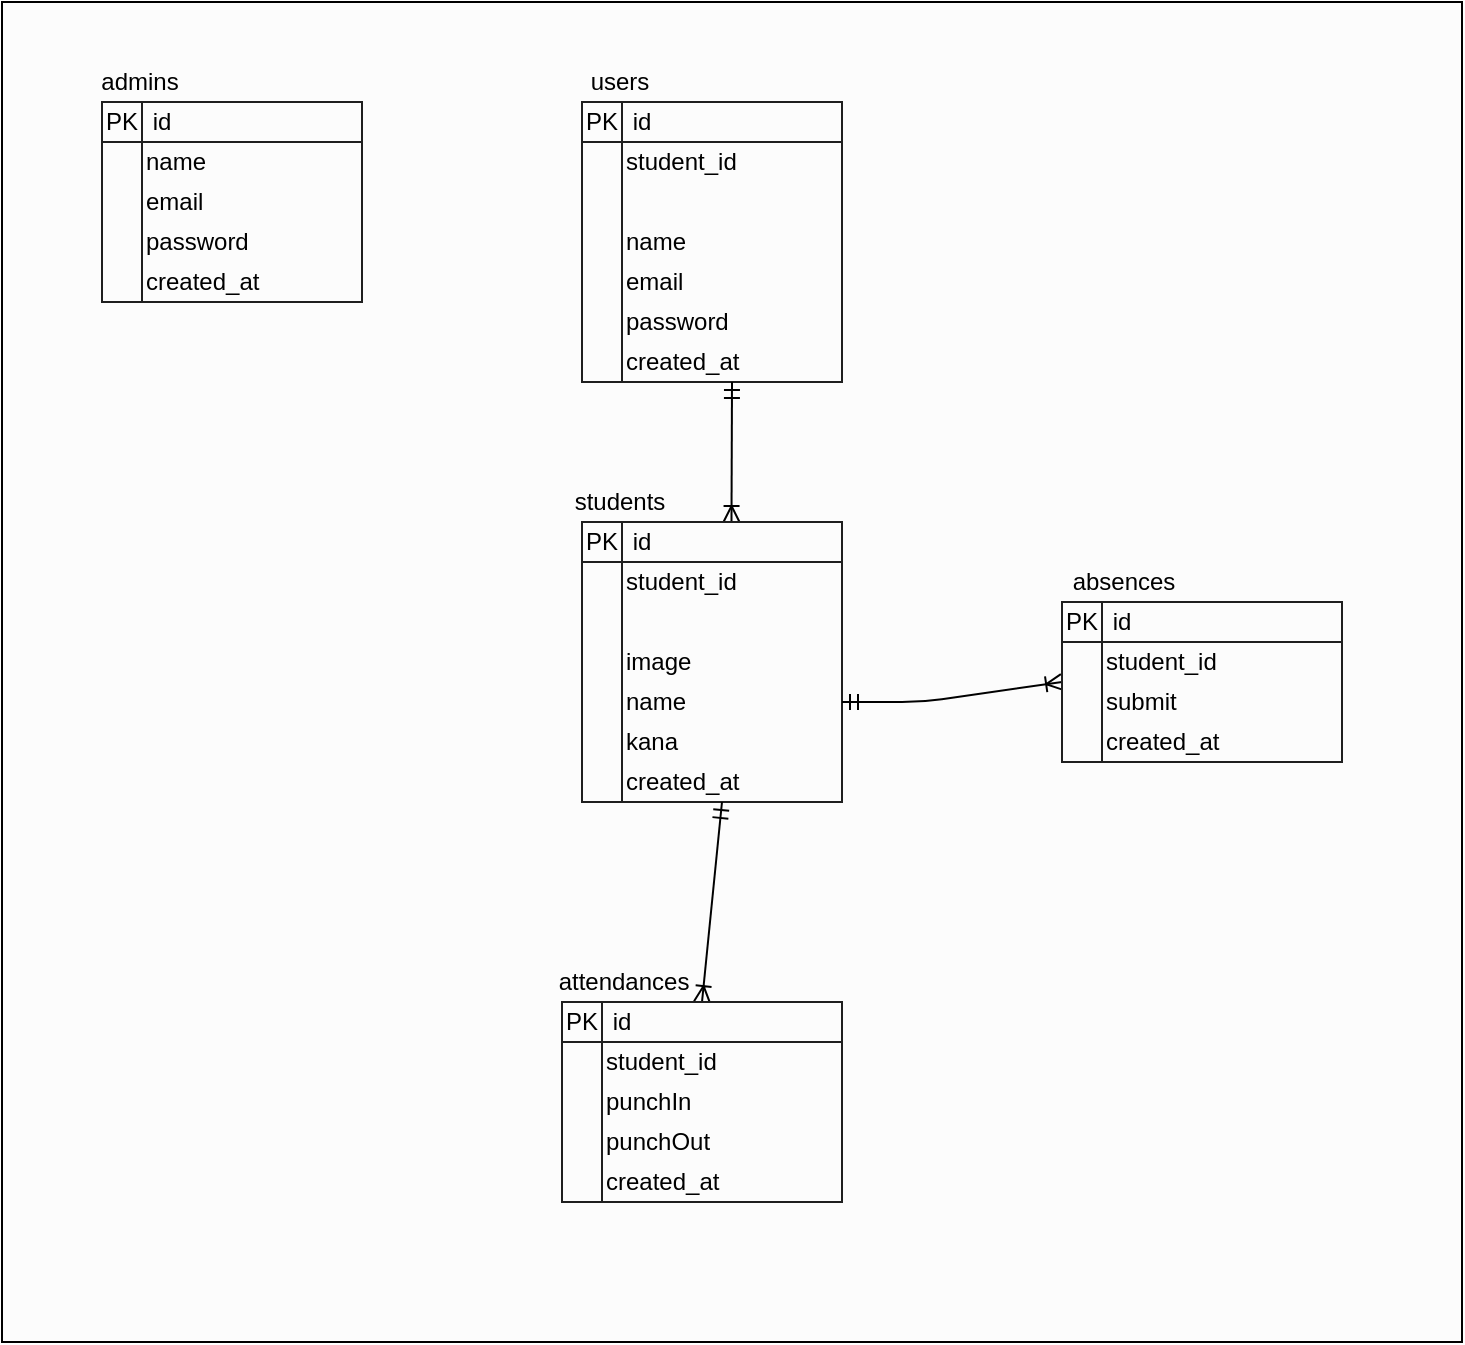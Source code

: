 <mxfile>
    <diagram id="rkYVscgbR1QQwG7J0mFa" name="Page-1">
        <mxGraphModel dx="353" dy="266" grid="1" gridSize="10" guides="1" tooltips="1" connect="1" arrows="1" fold="1" page="1" pageScale="1" pageWidth="1169" pageHeight="827" math="0" shadow="0">
            <root>
                <mxCell id="0"/>
                <mxCell id="1" parent="0"/>
                <mxCell id="2" value="" style="rounded=0;whiteSpace=wrap;html=1;fillColor=#FCFCFC;" parent="1" vertex="1">
                    <mxGeometry width="730" height="670" as="geometry"/>
                </mxCell>
                <mxCell id="3" value="" style="shape=internalStorage;whiteSpace=wrap;html=1;backgroundOutline=1;fillColor=#FCFCFC;strokeColor=#1F1F1F;" parent="1" vertex="1">
                    <mxGeometry x="50" y="50" width="130" height="100" as="geometry"/>
                </mxCell>
                <mxCell id="4" value="PK" style="text;html=1;strokeColor=none;fillColor=none;align=center;verticalAlign=middle;whiteSpace=wrap;rounded=0;fontColor=#000000;" parent="1" vertex="1">
                    <mxGeometry x="50" y="50" width="20" height="20" as="geometry"/>
                </mxCell>
                <mxCell id="5" value="admins" style="text;html=1;strokeColor=none;fillColor=none;align=center;verticalAlign=middle;whiteSpace=wrap;rounded=0;fontColor=#000000;" parent="1" vertex="1">
                    <mxGeometry x="54" y="30" width="30" height="20" as="geometry"/>
                </mxCell>
                <mxCell id="6" value="name" style="text;html=1;strokeColor=none;fillColor=none;align=left;verticalAlign=middle;whiteSpace=wrap;rounded=0;fontColor=#000000;" parent="1" vertex="1">
                    <mxGeometry x="70" y="70" width="110" height="20" as="geometry"/>
                </mxCell>
                <mxCell id="7" value="email" style="text;html=1;strokeColor=none;fillColor=none;align=left;verticalAlign=middle;whiteSpace=wrap;rounded=0;fontColor=#000000;" parent="1" vertex="1">
                    <mxGeometry x="70" y="90" width="110" height="20" as="geometry"/>
                </mxCell>
                <mxCell id="8" value="password" style="text;html=1;strokeColor=none;fillColor=none;align=left;verticalAlign=middle;whiteSpace=wrap;rounded=0;fontColor=#000000;" parent="1" vertex="1">
                    <mxGeometry x="70" y="110" width="110" height="20" as="geometry"/>
                </mxCell>
                <mxCell id="9" value="created_at" style="text;html=1;strokeColor=none;fillColor=none;align=left;verticalAlign=middle;whiteSpace=wrap;rounded=0;fontColor=#000000;" parent="1" vertex="1">
                    <mxGeometry x="70" y="130" width="110" height="20" as="geometry"/>
                </mxCell>
                <mxCell id="11" value="id" style="text;html=1;strokeColor=none;fillColor=none;align=center;verticalAlign=middle;whiteSpace=wrap;rounded=0;fontColor=#000000;" parent="1" vertex="1">
                    <mxGeometry x="70" y="50" width="20" height="20" as="geometry"/>
                </mxCell>
                <mxCell id="12" value="" style="shape=internalStorage;whiteSpace=wrap;html=1;backgroundOutline=1;fillColor=#FCFCFC;strokeColor=#1F1F1F;" parent="1" vertex="1">
                    <mxGeometry x="290" y="50" width="130" height="140" as="geometry"/>
                </mxCell>
                <mxCell id="13" value="PK" style="text;html=1;strokeColor=none;fillColor=none;align=center;verticalAlign=middle;whiteSpace=wrap;rounded=0;fontColor=#000000;" parent="1" vertex="1">
                    <mxGeometry x="290" y="50" width="20" height="20" as="geometry"/>
                </mxCell>
                <mxCell id="14" value="users" style="text;html=1;strokeColor=none;fillColor=none;align=center;verticalAlign=middle;whiteSpace=wrap;rounded=0;fontColor=#000000;" parent="1" vertex="1">
                    <mxGeometry x="294" y="30" width="30" height="20" as="geometry"/>
                </mxCell>
                <mxCell id="15" value="student_id" style="text;html=1;strokeColor=none;fillColor=none;align=left;verticalAlign=middle;whiteSpace=wrap;rounded=0;fontColor=#000000;" parent="1" vertex="1">
                    <mxGeometry x="310" y="70" width="110" height="20" as="geometry"/>
                </mxCell>
                <mxCell id="17" value="name" style="text;html=1;strokeColor=none;fillColor=none;align=left;verticalAlign=middle;whiteSpace=wrap;rounded=0;fontColor=#000000;" parent="1" vertex="1">
                    <mxGeometry x="310" y="110" width="110" height="20" as="geometry"/>
                </mxCell>
                <mxCell id="18" value="email" style="text;html=1;strokeColor=none;fillColor=none;align=left;verticalAlign=middle;whiteSpace=wrap;rounded=0;fontColor=#000000;" parent="1" vertex="1">
                    <mxGeometry x="310" y="130" width="110" height="20" as="geometry"/>
                </mxCell>
                <mxCell id="19" value="id" style="text;html=1;strokeColor=none;fillColor=none;align=center;verticalAlign=middle;whiteSpace=wrap;rounded=0;fontColor=#000000;" parent="1" vertex="1">
                    <mxGeometry x="310" y="50" width="20" height="20" as="geometry"/>
                </mxCell>
                <mxCell id="28" value="password" style="text;html=1;strokeColor=none;fillColor=none;align=left;verticalAlign=middle;whiteSpace=wrap;rounded=0;fontColor=#000000;" parent="1" vertex="1">
                    <mxGeometry x="310" y="150" width="110" height="20" as="geometry"/>
                </mxCell>
                <mxCell id="61" style="edgeStyle=none;html=1;exitX=0.5;exitY=1;exitDx=0;exitDy=0;entryX=0.575;entryY=0;entryDx=0;entryDy=0;entryPerimeter=0;fontColor=#000000;startArrow=ERmandOne;startFill=0;endArrow=ERoneToMany;endFill=0;strokeColor=#000000;" parent="1" source="29" target="31" edge="1">
                    <mxGeometry relative="1" as="geometry"/>
                </mxCell>
                <mxCell id="29" value="created_at" style="text;html=1;strokeColor=none;fillColor=none;align=left;verticalAlign=middle;whiteSpace=wrap;rounded=0;fontColor=#000000;" parent="1" vertex="1">
                    <mxGeometry x="310" y="170" width="110" height="20" as="geometry"/>
                </mxCell>
                <mxCell id="31" value="" style="shape=internalStorage;whiteSpace=wrap;html=1;backgroundOutline=1;fillColor=#FCFCFC;strokeColor=#1F1F1F;" parent="1" vertex="1">
                    <mxGeometry x="290" y="260" width="130" height="140" as="geometry"/>
                </mxCell>
                <mxCell id="32" value="PK" style="text;html=1;strokeColor=none;fillColor=none;align=center;verticalAlign=middle;whiteSpace=wrap;rounded=0;fontColor=#000000;" parent="1" vertex="1">
                    <mxGeometry x="290" y="260" width="20" height="20" as="geometry"/>
                </mxCell>
                <mxCell id="33" value="students" style="text;html=1;strokeColor=none;fillColor=none;align=center;verticalAlign=middle;whiteSpace=wrap;rounded=0;fontColor=#000000;" parent="1" vertex="1">
                    <mxGeometry x="294" y="240" width="30" height="20" as="geometry"/>
                </mxCell>
                <mxCell id="34" value="student_id" style="text;html=1;strokeColor=none;fillColor=none;align=left;verticalAlign=middle;whiteSpace=wrap;rounded=0;fontColor=#000000;" parent="1" vertex="1">
                    <mxGeometry x="310" y="280" width="110" height="20" as="geometry"/>
                </mxCell>
                <mxCell id="36" value="image" style="text;html=1;strokeColor=none;fillColor=none;align=left;verticalAlign=middle;whiteSpace=wrap;rounded=0;fontColor=#000000;" parent="1" vertex="1">
                    <mxGeometry x="310" y="320" width="110" height="20" as="geometry"/>
                </mxCell>
                <mxCell id="37" value="name" style="text;html=1;strokeColor=none;fillColor=none;align=left;verticalAlign=middle;whiteSpace=wrap;rounded=0;fontColor=#000000;" parent="1" vertex="1">
                    <mxGeometry x="310" y="340" width="110" height="20" as="geometry"/>
                </mxCell>
                <mxCell id="38" value="id" style="text;html=1;strokeColor=none;fillColor=none;align=center;verticalAlign=middle;whiteSpace=wrap;rounded=0;fontColor=#000000;" parent="1" vertex="1">
                    <mxGeometry x="310" y="260" width="20" height="20" as="geometry"/>
                </mxCell>
                <mxCell id="39" value="kana" style="text;html=1;strokeColor=none;fillColor=none;align=left;verticalAlign=middle;whiteSpace=wrap;rounded=0;fontColor=#000000;" parent="1" vertex="1">
                    <mxGeometry x="310" y="360" width="110" height="20" as="geometry"/>
                </mxCell>
                <mxCell id="72" style="edgeStyle=none;html=1;exitX=0.5;exitY=1;exitDx=0;exitDy=0;fontColor=#000000;startArrow=ERmandOne;startFill=0;endArrow=ERoneToMany;endFill=0;strokeColor=#000000;entryX=0.5;entryY=0;entryDx=0;entryDy=0;" parent="1" target="41" edge="1">
                    <mxGeometry relative="1" as="geometry">
                        <Array as="points"/>
                        <mxPoint x="322" y="538" as="targetPoint"/>
                        <mxPoint x="360" y="400" as="sourcePoint"/>
                    </mxGeometry>
                </mxCell>
                <mxCell id="40" value="created_at" style="text;html=1;strokeColor=none;fillColor=none;align=left;verticalAlign=middle;whiteSpace=wrap;rounded=0;fontColor=#000000;" parent="1" vertex="1">
                    <mxGeometry x="310" y="380" width="110" height="20" as="geometry"/>
                </mxCell>
                <mxCell id="41" value="" style="shape=internalStorage;whiteSpace=wrap;html=1;backgroundOutline=1;fillColor=#FCFCFC;strokeColor=#1F1F1F;" parent="1" vertex="1">
                    <mxGeometry x="280" y="500" width="140" height="100" as="geometry"/>
                </mxCell>
                <mxCell id="42" value="PK" style="text;html=1;strokeColor=none;fillColor=none;align=center;verticalAlign=middle;whiteSpace=wrap;rounded=0;fontColor=#000000;" parent="1" vertex="1">
                    <mxGeometry x="280" y="500" width="20" height="20" as="geometry"/>
                </mxCell>
                <mxCell id="43" value="attendances" style="text;html=1;strokeColor=none;fillColor=none;align=center;verticalAlign=middle;whiteSpace=wrap;rounded=0;fontColor=#000000;" parent="1" vertex="1">
                    <mxGeometry x="296" y="480" width="30" height="20" as="geometry"/>
                </mxCell>
                <mxCell id="44" value="student_id" style="text;html=1;strokeColor=none;fillColor=none;align=left;verticalAlign=middle;whiteSpace=wrap;rounded=0;fontColor=#000000;" parent="1" vertex="1">
                    <mxGeometry x="300" y="520" width="110" height="20" as="geometry"/>
                </mxCell>
                <mxCell id="45" value="punchIn" style="text;html=1;strokeColor=none;fillColor=none;align=left;verticalAlign=middle;whiteSpace=wrap;rounded=0;fontColor=#000000;" parent="1" vertex="1">
                    <mxGeometry x="300" y="540" width="110" height="20" as="geometry"/>
                </mxCell>
                <mxCell id="46" value="punchOut" style="text;html=1;strokeColor=none;fillColor=none;align=left;verticalAlign=middle;whiteSpace=wrap;rounded=0;fontColor=#000000;" parent="1" vertex="1">
                    <mxGeometry x="300" y="560" width="110" height="20" as="geometry"/>
                </mxCell>
                <mxCell id="48" value="id" style="text;html=1;strokeColor=none;fillColor=none;align=center;verticalAlign=middle;whiteSpace=wrap;rounded=0;fontColor=#000000;" parent="1" vertex="1">
                    <mxGeometry x="300" y="500" width="20" height="20" as="geometry"/>
                </mxCell>
                <mxCell id="50" value="created_at" style="text;html=1;strokeColor=none;fillColor=none;align=left;verticalAlign=middle;whiteSpace=wrap;rounded=0;fontColor=#000000;" parent="1" vertex="1">
                    <mxGeometry x="300" y="580" width="110" height="20" as="geometry"/>
                </mxCell>
                <mxCell id="73" style="edgeStyle=none;html=1;exitX=1;exitY=0.5;exitDx=0;exitDy=0;fontColor=#000000;startArrow=ERmandOne;startFill=0;endArrow=ERoneToMany;endFill=0;strokeColor=#000000;entryX=0;entryY=0.5;entryDx=0;entryDy=0;" edge="1" parent="1" target="74" source="37">
                    <mxGeometry relative="1" as="geometry">
                        <Array as="points">
                            <mxPoint x="460" y="350"/>
                        </Array>
                        <mxPoint x="572" y="338" as="targetPoint"/>
                        <mxPoint x="610" y="200" as="sourcePoint"/>
                    </mxGeometry>
                </mxCell>
                <mxCell id="74" value="" style="shape=internalStorage;whiteSpace=wrap;html=1;backgroundOutline=1;fillColor=#FCFCFC;strokeColor=#1F1F1F;" vertex="1" parent="1">
                    <mxGeometry x="530" y="300" width="140" height="80" as="geometry"/>
                </mxCell>
                <mxCell id="75" value="PK" style="text;html=1;strokeColor=none;fillColor=none;align=center;verticalAlign=middle;whiteSpace=wrap;rounded=0;fontColor=#000000;" vertex="1" parent="1">
                    <mxGeometry x="530" y="300" width="20" height="20" as="geometry"/>
                </mxCell>
                <mxCell id="76" value="absences" style="text;html=1;strokeColor=none;fillColor=none;align=center;verticalAlign=middle;whiteSpace=wrap;rounded=0;fontColor=#000000;" vertex="1" parent="1">
                    <mxGeometry x="546" y="280" width="30" height="20" as="geometry"/>
                </mxCell>
                <mxCell id="77" value="student_id" style="text;html=1;strokeColor=none;fillColor=none;align=left;verticalAlign=middle;whiteSpace=wrap;rounded=0;fontColor=#000000;" vertex="1" parent="1">
                    <mxGeometry x="550" y="320" width="110" height="20" as="geometry"/>
                </mxCell>
                <mxCell id="78" value="submit" style="text;html=1;strokeColor=none;fillColor=none;align=left;verticalAlign=middle;whiteSpace=wrap;rounded=0;fontColor=#000000;" vertex="1" parent="1">
                    <mxGeometry x="550" y="340" width="110" height="20" as="geometry"/>
                </mxCell>
                <mxCell id="80" value="id" style="text;html=1;strokeColor=none;fillColor=none;align=center;verticalAlign=middle;whiteSpace=wrap;rounded=0;fontColor=#000000;" vertex="1" parent="1">
                    <mxGeometry x="550" y="300" width="20" height="20" as="geometry"/>
                </mxCell>
                <mxCell id="81" value="created_at" style="text;html=1;strokeColor=none;fillColor=none;align=left;verticalAlign=middle;whiteSpace=wrap;rounded=0;fontColor=#000000;" vertex="1" parent="1">
                    <mxGeometry x="550" y="360" width="110" height="20" as="geometry"/>
                </mxCell>
            </root>
        </mxGraphModel>
    </diagram>
</mxfile>